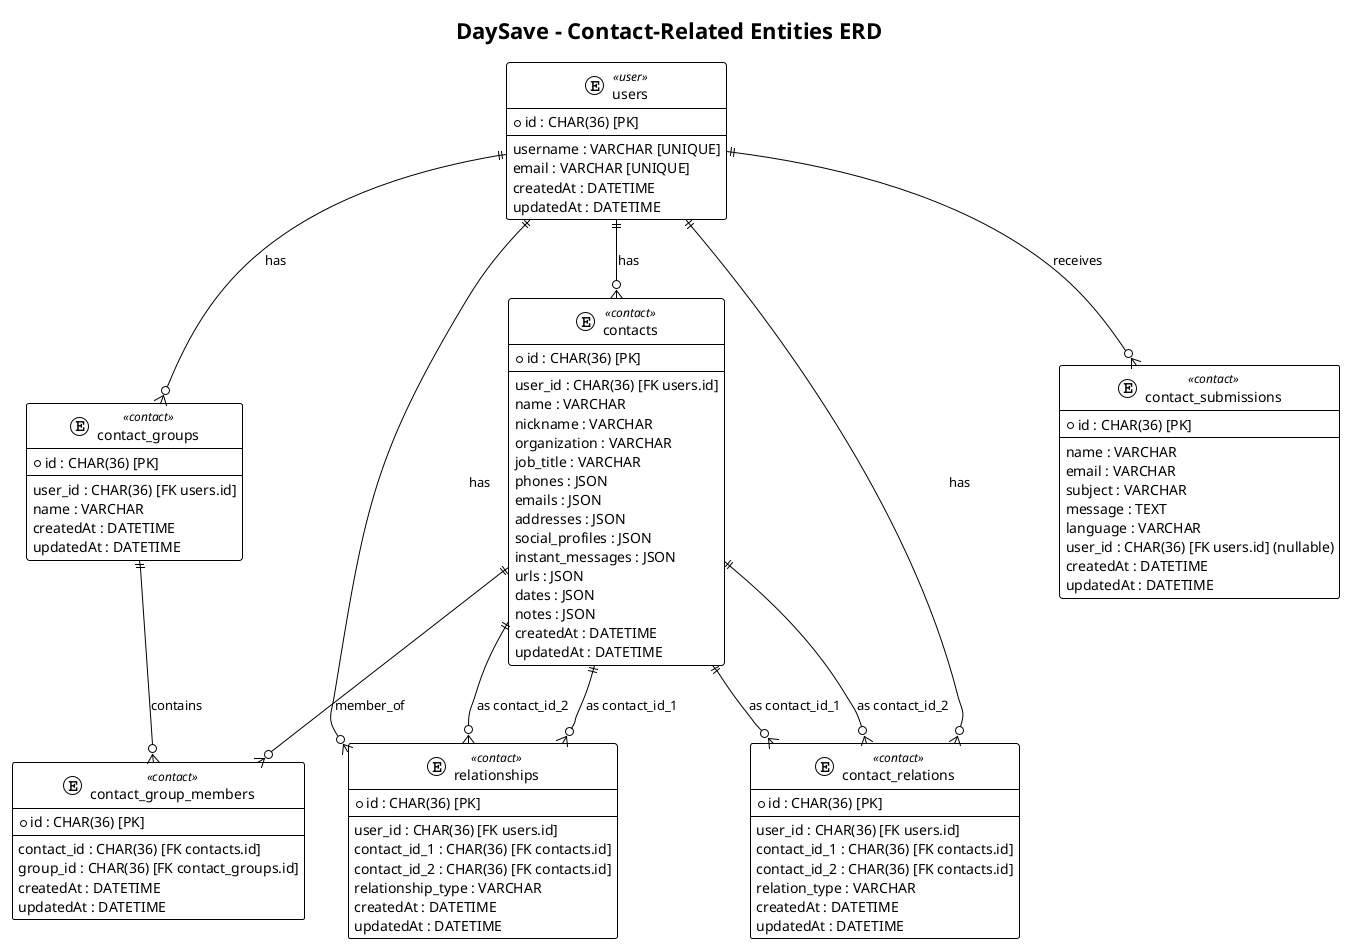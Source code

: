 @startuml DaySave_Contact_Entities_ERD
!theme plain

skinparam entity {
  BackgroundColor<<user>> LightBlue
  BackgroundColor<<contact>> Yellow
}

title DaySave - Contact-Related Entities ERD

entity users <<user>> {
  * id : CHAR(36) [PK]
  --
  username : VARCHAR [UNIQUE]
  email : VARCHAR [UNIQUE]
  createdAt : DATETIME
  updatedAt : DATETIME
}

entity contacts <<contact>> {
  * id : CHAR(36) [PK]
  --
  user_id : CHAR(36) [FK users.id]
  name : VARCHAR
  nickname : VARCHAR
  organization : VARCHAR
  job_title : VARCHAR
  phones : JSON
  emails : JSON
  addresses : JSON
  social_profiles : JSON
  instant_messages : JSON
  urls : JSON
  dates : JSON
  notes : JSON
  createdAt : DATETIME
  updatedAt : DATETIME
}

entity contact_groups <<contact>> {
  * id : CHAR(36) [PK]
  --
  user_id : CHAR(36) [FK users.id]
  name : VARCHAR
  createdAt : DATETIME
  updatedAt : DATETIME
}

entity contact_group_members <<contact>> {
  * id : CHAR(36) [PK]
  --
  contact_id : CHAR(36) [FK contacts.id]
  group_id : CHAR(36) [FK contact_groups.id]
  createdAt : DATETIME
  updatedAt : DATETIME
}

entity relationships <<contact>> {
  * id : CHAR(36) [PK]
  --
  user_id : CHAR(36) [FK users.id]
  contact_id_1 : CHAR(36) [FK contacts.id]
  contact_id_2 : CHAR(36) [FK contacts.id]
  relationship_type : VARCHAR
  createdAt : DATETIME
  updatedAt : DATETIME
}

entity contact_relations <<contact>> {
  * id : CHAR(36) [PK]
  --
  user_id : CHAR(36) [FK users.id]
  contact_id_1 : CHAR(36) [FK contacts.id]
  contact_id_2 : CHAR(36) [FK contacts.id]
  relation_type : VARCHAR
  createdAt : DATETIME
  updatedAt : DATETIME
}

entity contact_submissions <<contact>> {
  * id : CHAR(36) [PK]
  --
  name : VARCHAR
  email : VARCHAR
  subject : VARCHAR
  message : TEXT
  language : VARCHAR
  user_id : CHAR(36) [FK users.id] (nullable)
  createdAt : DATETIME
  updatedAt : DATETIME
}

' Relationships
users ||--o{ contacts : has
users ||--o{ contact_groups : has
users ||--o{ relationships : has
users ||--o{ contact_relations : has
users ||--o{ contact_submissions : receives

contacts ||--o{ contact_group_members : member_of
contact_groups ||--o{ contact_group_members : contains

contacts ||--o{ relationships : as contact_id_1
contacts ||--o{ relationships : as contact_id_2

contacts ||--o{ contact_relations : as contact_id_1
contacts ||--o{ contact_relations : as contact_id_2

@enduml

